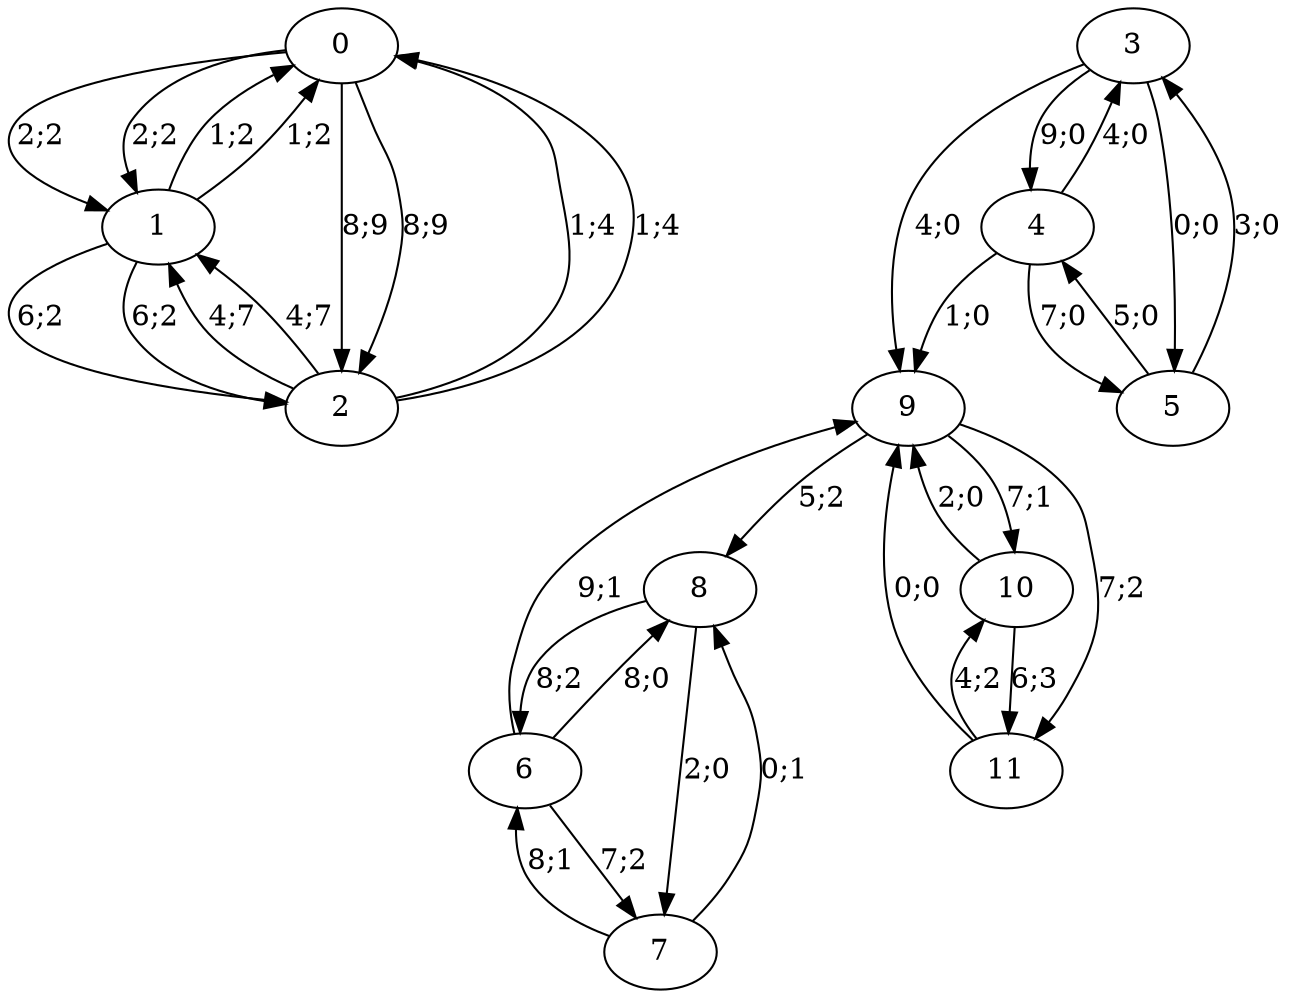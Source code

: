 digraph graph46 {


0 -> 1 [color=black,label="2;2"]
0 -> 2 [color=black,label="8;9"]


1 -> 0 [color=black,label="1;2"]
1 -> 2 [color=black,label="6;2"]


2 -> 0 [color=black,label="1;4"]
2 -> 1 [color=black,label="4;7"]






































9 -> 8 [color=black,label="5;2"]
9 -> 10 [color=black,label="7;1"]
9 -> 11 [color=black,label="7;2"]


10 -> 9 [color=black,label="2;0"]
10 -> 11 [color=black,label="6;3"]


11 -> 9 [color=black,label="0;0"]
11 -> 10 [color=black,label="4;2"]














6 -> 9 [color=black,label="9;1"]
6 -> 7 [color=black,label="7;2"]
6 -> 8 [color=black,label="8;0"]


7 -> 6 [color=black,label="8;1"]
7 -> 8 [color=black,label="0;1"]


8 -> 6 [color=black,label="8;2"]
8 -> 7 [color=black,label="2;0"]














3 -> 9 [color=black,label="4;0"]
3 -> 4 [color=black,label="9;0"]
3 -> 5 [color=black,label="0;0"]


4 -> 9 [color=black,label="1;0"]
4 -> 3 [color=black,label="4;0"]
4 -> 5 [color=black,label="7;0"]


5 -> 3 [color=black,label="3;0"]
5 -> 4 [color=black,label="5;0"]














0 -> 1 [color=black,label="2;2"]
0 -> 2 [color=black,label="8;9"]


1 -> 0 [color=black,label="1;2"]
1 -> 2 [color=black,label="6;2"]


2 -> 0 [color=black,label="1;4"]
2 -> 1 [color=black,label="4;7"]



















}